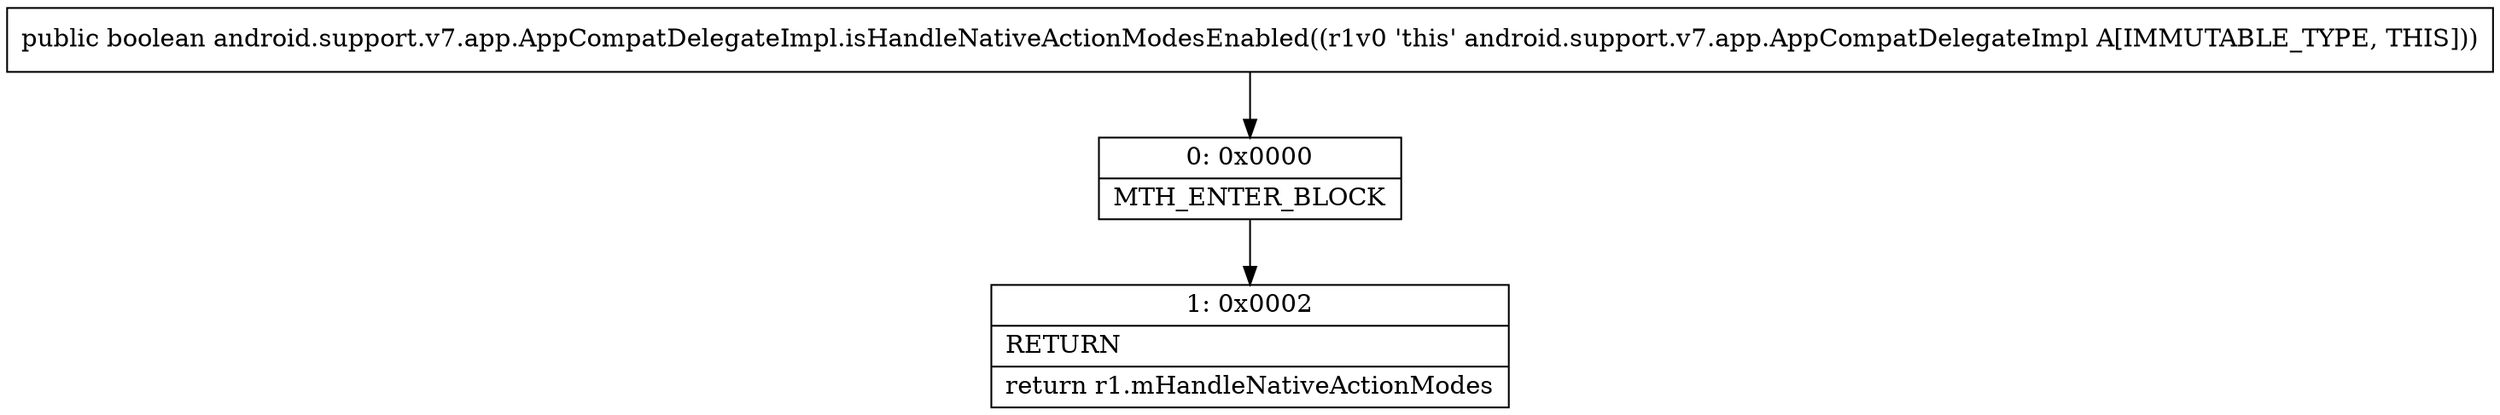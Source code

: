 digraph "CFG forandroid.support.v7.app.AppCompatDelegateImpl.isHandleNativeActionModesEnabled()Z" {
Node_0 [shape=record,label="{0\:\ 0x0000|MTH_ENTER_BLOCK\l}"];
Node_1 [shape=record,label="{1\:\ 0x0002|RETURN\l|return r1.mHandleNativeActionModes\l}"];
MethodNode[shape=record,label="{public boolean android.support.v7.app.AppCompatDelegateImpl.isHandleNativeActionModesEnabled((r1v0 'this' android.support.v7.app.AppCompatDelegateImpl A[IMMUTABLE_TYPE, THIS])) }"];
MethodNode -> Node_0;
Node_0 -> Node_1;
}

